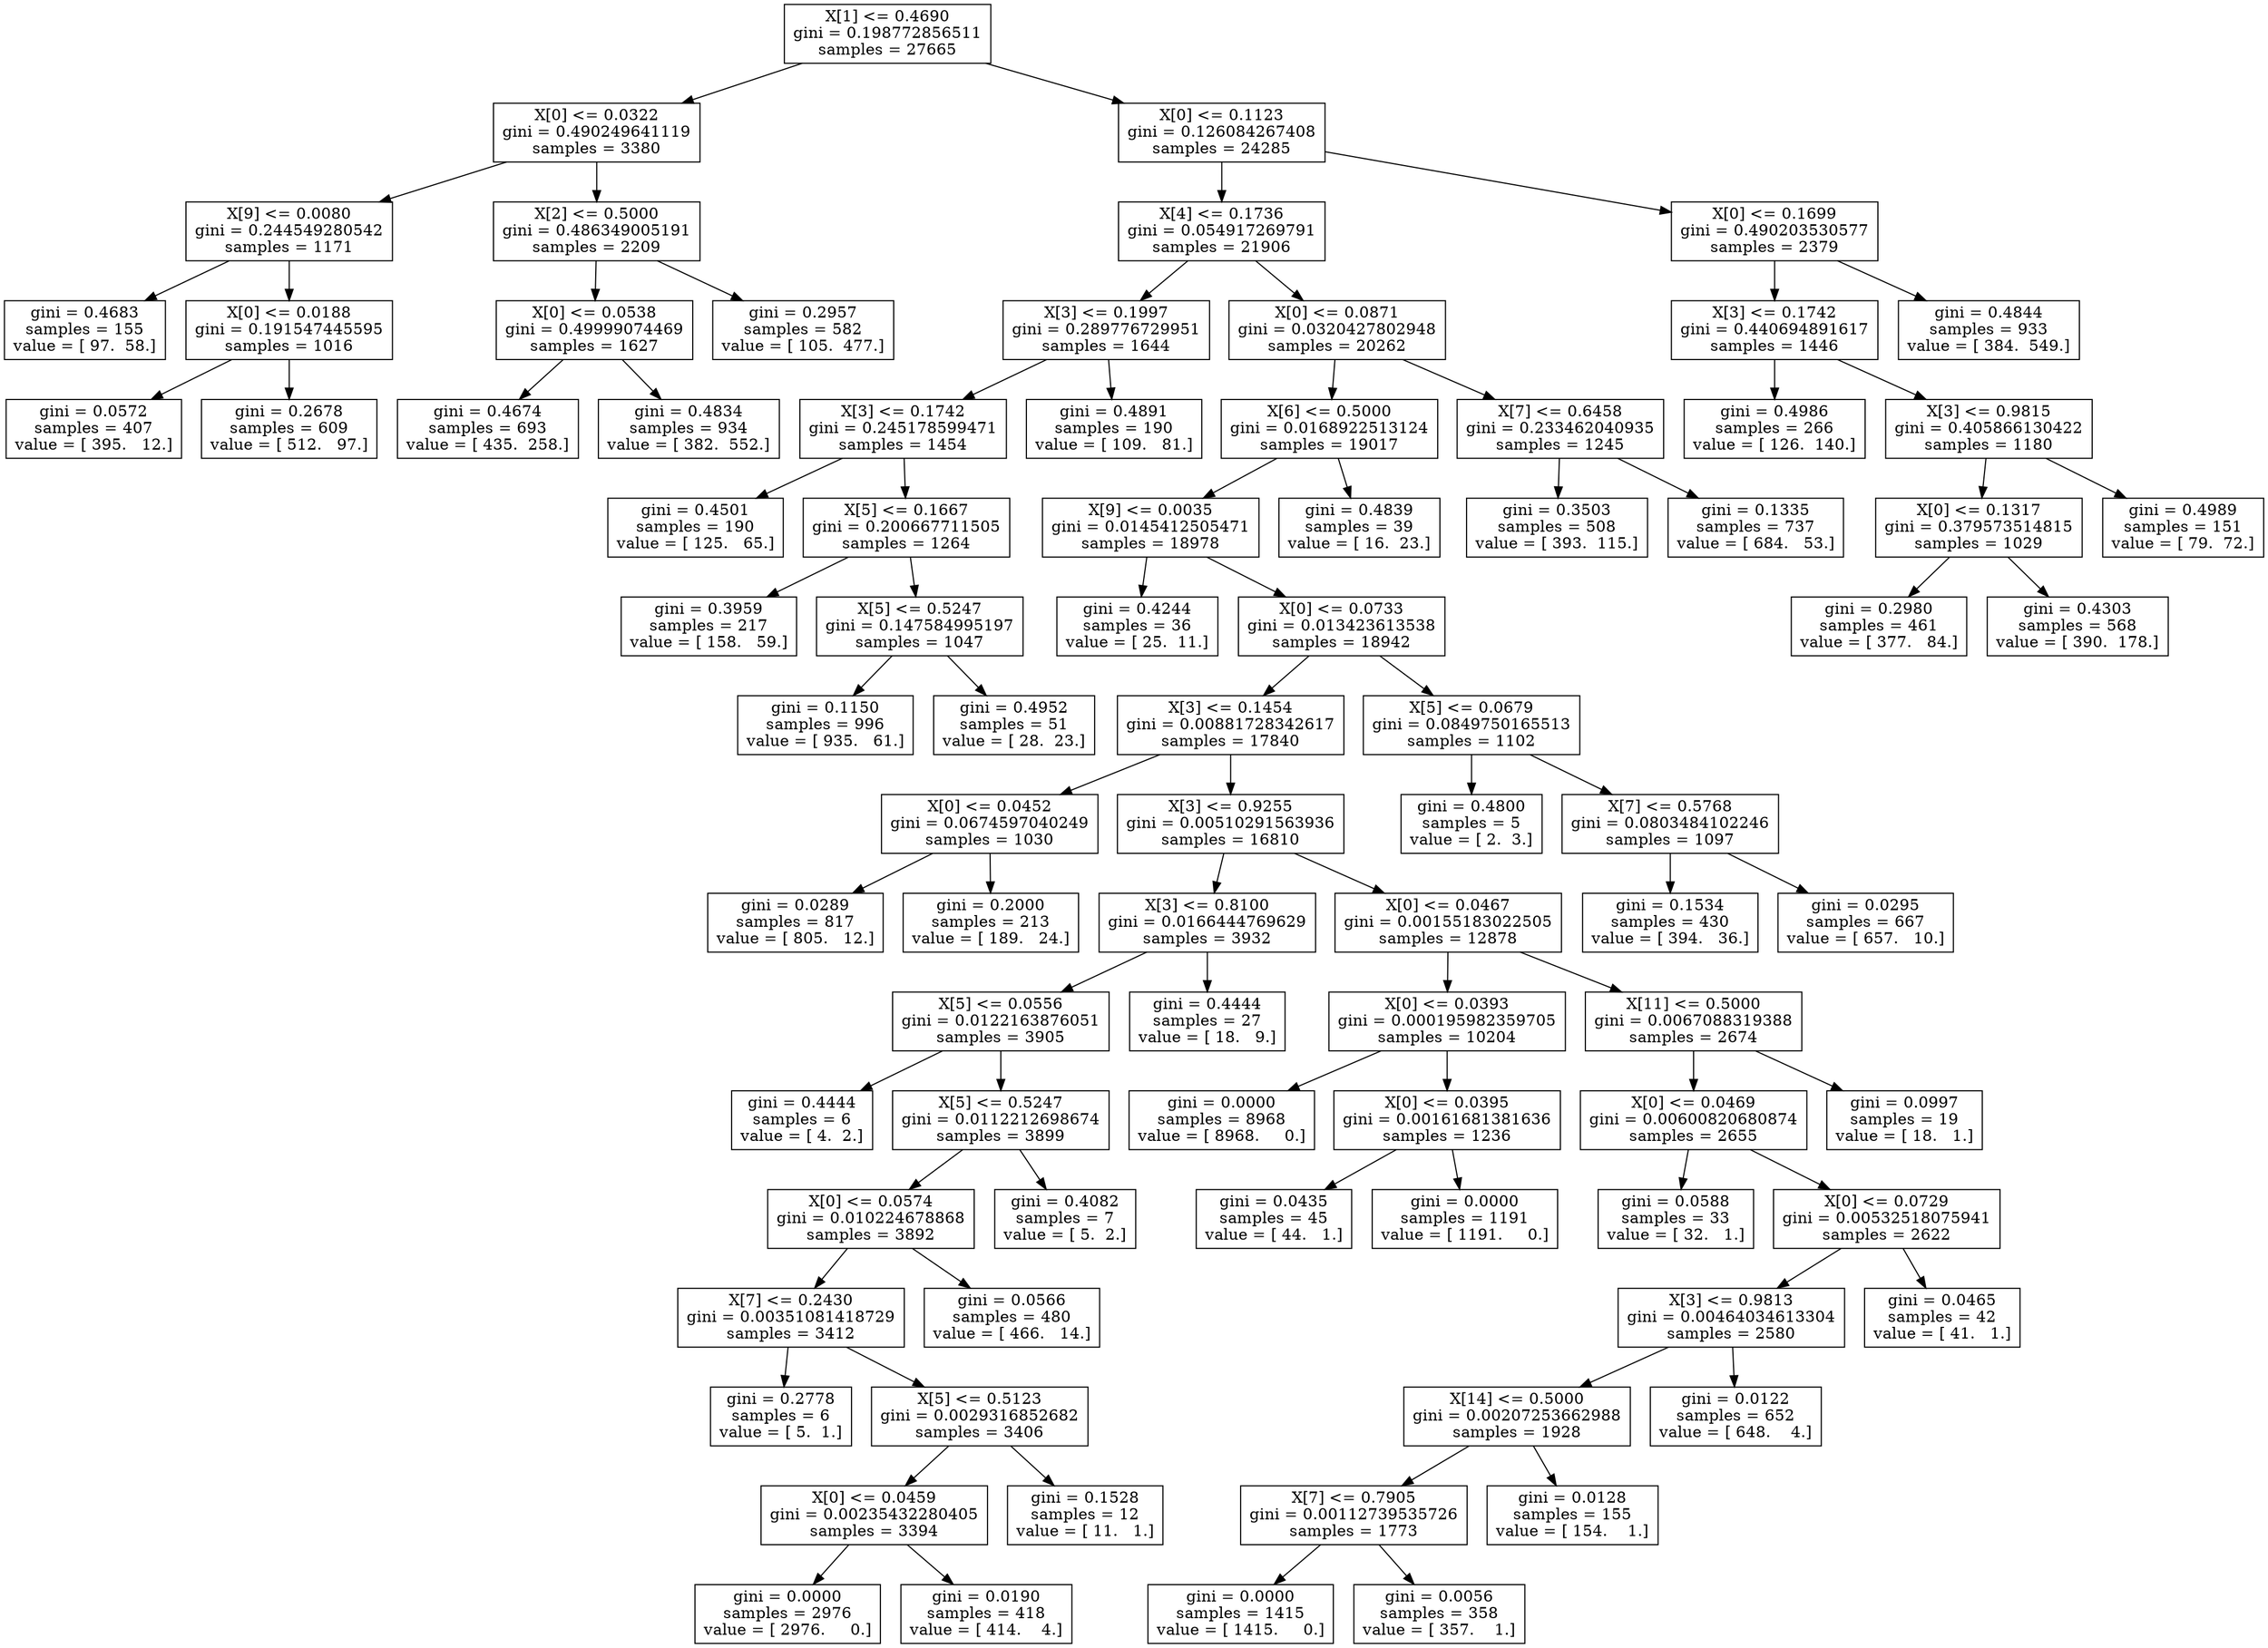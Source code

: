 digraph Tree {
0 [label="X[1] <= 0.4690\ngini = 0.198772856511\nsamples = 27665", shape="box"] ;
1 [label="X[0] <= 0.0322\ngini = 0.490249641119\nsamples = 3380", shape="box"] ;
0 -> 1 ;
2 [label="X[9] <= 0.0080\ngini = 0.244549280542\nsamples = 1171", shape="box"] ;
1 -> 2 ;
3 [label="gini = 0.4683\nsamples = 155\nvalue = [ 97.  58.]", shape="box"] ;
2 -> 3 ;
4 [label="X[0] <= 0.0188\ngini = 0.191547445595\nsamples = 1016", shape="box"] ;
2 -> 4 ;
5 [label="gini = 0.0572\nsamples = 407\nvalue = [ 395.   12.]", shape="box"] ;
4 -> 5 ;
6 [label="gini = 0.2678\nsamples = 609\nvalue = [ 512.   97.]", shape="box"] ;
4 -> 6 ;
7 [label="X[2] <= 0.5000\ngini = 0.486349005191\nsamples = 2209", shape="box"] ;
1 -> 7 ;
8 [label="X[0] <= 0.0538\ngini = 0.49999074469\nsamples = 1627", shape="box"] ;
7 -> 8 ;
9 [label="gini = 0.4674\nsamples = 693\nvalue = [ 435.  258.]", shape="box"] ;
8 -> 9 ;
10 [label="gini = 0.4834\nsamples = 934\nvalue = [ 382.  552.]", shape="box"] ;
8 -> 10 ;
11 [label="gini = 0.2957\nsamples = 582\nvalue = [ 105.  477.]", shape="box"] ;
7 -> 11 ;
12 [label="X[0] <= 0.1123\ngini = 0.126084267408\nsamples = 24285", shape="box"] ;
0 -> 12 ;
13 [label="X[4] <= 0.1736\ngini = 0.054917269791\nsamples = 21906", shape="box"] ;
12 -> 13 ;
14 [label="X[3] <= 0.1997\ngini = 0.289776729951\nsamples = 1644", shape="box"] ;
13 -> 14 ;
15 [label="X[3] <= 0.1742\ngini = 0.245178599471\nsamples = 1454", shape="box"] ;
14 -> 15 ;
16 [label="gini = 0.4501\nsamples = 190\nvalue = [ 125.   65.]", shape="box"] ;
15 -> 16 ;
17 [label="X[5] <= 0.1667\ngini = 0.200667711505\nsamples = 1264", shape="box"] ;
15 -> 17 ;
18 [label="gini = 0.3959\nsamples = 217\nvalue = [ 158.   59.]", shape="box"] ;
17 -> 18 ;
19 [label="X[5] <= 0.5247\ngini = 0.147584995197\nsamples = 1047", shape="box"] ;
17 -> 19 ;
20 [label="gini = 0.1150\nsamples = 996\nvalue = [ 935.   61.]", shape="box"] ;
19 -> 20 ;
21 [label="gini = 0.4952\nsamples = 51\nvalue = [ 28.  23.]", shape="box"] ;
19 -> 21 ;
22 [label="gini = 0.4891\nsamples = 190\nvalue = [ 109.   81.]", shape="box"] ;
14 -> 22 ;
23 [label="X[0] <= 0.0871\ngini = 0.0320427802948\nsamples = 20262", shape="box"] ;
13 -> 23 ;
24 [label="X[6] <= 0.5000\ngini = 0.0168922513124\nsamples = 19017", shape="box"] ;
23 -> 24 ;
25 [label="X[9] <= 0.0035\ngini = 0.0145412505471\nsamples = 18978", shape="box"] ;
24 -> 25 ;
26 [label="gini = 0.4244\nsamples = 36\nvalue = [ 25.  11.]", shape="box"] ;
25 -> 26 ;
27 [label="X[0] <= 0.0733\ngini = 0.013423613538\nsamples = 18942", shape="box"] ;
25 -> 27 ;
28 [label="X[3] <= 0.1454\ngini = 0.00881728342617\nsamples = 17840", shape="box"] ;
27 -> 28 ;
29 [label="X[0] <= 0.0452\ngini = 0.0674597040249\nsamples = 1030", shape="box"] ;
28 -> 29 ;
30 [label="gini = 0.0289\nsamples = 817\nvalue = [ 805.   12.]", shape="box"] ;
29 -> 30 ;
31 [label="gini = 0.2000\nsamples = 213\nvalue = [ 189.   24.]", shape="box"] ;
29 -> 31 ;
32 [label="X[3] <= 0.9255\ngini = 0.00510291563936\nsamples = 16810", shape="box"] ;
28 -> 32 ;
33 [label="X[3] <= 0.8100\ngini = 0.0166444769629\nsamples = 3932", shape="box"] ;
32 -> 33 ;
34 [label="X[5] <= 0.0556\ngini = 0.0122163876051\nsamples = 3905", shape="box"] ;
33 -> 34 ;
35 [label="gini = 0.4444\nsamples = 6\nvalue = [ 4.  2.]", shape="box"] ;
34 -> 35 ;
36 [label="X[5] <= 0.5247\ngini = 0.0112212698674\nsamples = 3899", shape="box"] ;
34 -> 36 ;
37 [label="X[0] <= 0.0574\ngini = 0.010224678868\nsamples = 3892", shape="box"] ;
36 -> 37 ;
38 [label="X[7] <= 0.2430\ngini = 0.00351081418729\nsamples = 3412", shape="box"] ;
37 -> 38 ;
39 [label="gini = 0.2778\nsamples = 6\nvalue = [ 5.  1.]", shape="box"] ;
38 -> 39 ;
40 [label="X[5] <= 0.5123\ngini = 0.0029316852682\nsamples = 3406", shape="box"] ;
38 -> 40 ;
41 [label="X[0] <= 0.0459\ngini = 0.00235432280405\nsamples = 3394", shape="box"] ;
40 -> 41 ;
42 [label="gini = 0.0000\nsamples = 2976\nvalue = [ 2976.     0.]", shape="box"] ;
41 -> 42 ;
43 [label="gini = 0.0190\nsamples = 418\nvalue = [ 414.    4.]", shape="box"] ;
41 -> 43 ;
44 [label="gini = 0.1528\nsamples = 12\nvalue = [ 11.   1.]", shape="box"] ;
40 -> 44 ;
45 [label="gini = 0.0566\nsamples = 480\nvalue = [ 466.   14.]", shape="box"] ;
37 -> 45 ;
46 [label="gini = 0.4082\nsamples = 7\nvalue = [ 5.  2.]", shape="box"] ;
36 -> 46 ;
47 [label="gini = 0.4444\nsamples = 27\nvalue = [ 18.   9.]", shape="box"] ;
33 -> 47 ;
48 [label="X[0] <= 0.0467\ngini = 0.00155183022505\nsamples = 12878", shape="box"] ;
32 -> 48 ;
49 [label="X[0] <= 0.0393\ngini = 0.000195982359705\nsamples = 10204", shape="box"] ;
48 -> 49 ;
50 [label="gini = 0.0000\nsamples = 8968\nvalue = [ 8968.     0.]", shape="box"] ;
49 -> 50 ;
51 [label="X[0] <= 0.0395\ngini = 0.00161681381636\nsamples = 1236", shape="box"] ;
49 -> 51 ;
52 [label="gini = 0.0435\nsamples = 45\nvalue = [ 44.   1.]", shape="box"] ;
51 -> 52 ;
53 [label="gini = 0.0000\nsamples = 1191\nvalue = [ 1191.     0.]", shape="box"] ;
51 -> 53 ;
54 [label="X[11] <= 0.5000\ngini = 0.0067088319388\nsamples = 2674", shape="box"] ;
48 -> 54 ;
55 [label="X[0] <= 0.0469\ngini = 0.00600820680874\nsamples = 2655", shape="box"] ;
54 -> 55 ;
56 [label="gini = 0.0588\nsamples = 33\nvalue = [ 32.   1.]", shape="box"] ;
55 -> 56 ;
57 [label="X[0] <= 0.0729\ngini = 0.00532518075941\nsamples = 2622", shape="box"] ;
55 -> 57 ;
58 [label="X[3] <= 0.9813\ngini = 0.00464034613304\nsamples = 2580", shape="box"] ;
57 -> 58 ;
59 [label="X[14] <= 0.5000\ngini = 0.00207253662988\nsamples = 1928", shape="box"] ;
58 -> 59 ;
60 [label="X[7] <= 0.7905\ngini = 0.00112739535726\nsamples = 1773", shape="box"] ;
59 -> 60 ;
61 [label="gini = 0.0000\nsamples = 1415\nvalue = [ 1415.     0.]", shape="box"] ;
60 -> 61 ;
62 [label="gini = 0.0056\nsamples = 358\nvalue = [ 357.    1.]", shape="box"] ;
60 -> 62 ;
63 [label="gini = 0.0128\nsamples = 155\nvalue = [ 154.    1.]", shape="box"] ;
59 -> 63 ;
64 [label="gini = 0.0122\nsamples = 652\nvalue = [ 648.    4.]", shape="box"] ;
58 -> 64 ;
65 [label="gini = 0.0465\nsamples = 42\nvalue = [ 41.   1.]", shape="box"] ;
57 -> 65 ;
66 [label="gini = 0.0997\nsamples = 19\nvalue = [ 18.   1.]", shape="box"] ;
54 -> 66 ;
67 [label="X[5] <= 0.0679\ngini = 0.0849750165513\nsamples = 1102", shape="box"] ;
27 -> 67 ;
68 [label="gini = 0.4800\nsamples = 5\nvalue = [ 2.  3.]", shape="box"] ;
67 -> 68 ;
69 [label="X[7] <= 0.5768\ngini = 0.0803484102246\nsamples = 1097", shape="box"] ;
67 -> 69 ;
70 [label="gini = 0.1534\nsamples = 430\nvalue = [ 394.   36.]", shape="box"] ;
69 -> 70 ;
71 [label="gini = 0.0295\nsamples = 667\nvalue = [ 657.   10.]", shape="box"] ;
69 -> 71 ;
72 [label="gini = 0.4839\nsamples = 39\nvalue = [ 16.  23.]", shape="box"] ;
24 -> 72 ;
73 [label="X[7] <= 0.6458\ngini = 0.233462040935\nsamples = 1245", shape="box"] ;
23 -> 73 ;
74 [label="gini = 0.3503\nsamples = 508\nvalue = [ 393.  115.]", shape="box"] ;
73 -> 74 ;
75 [label="gini = 0.1335\nsamples = 737\nvalue = [ 684.   53.]", shape="box"] ;
73 -> 75 ;
76 [label="X[0] <= 0.1699\ngini = 0.490203530577\nsamples = 2379", shape="box"] ;
12 -> 76 ;
77 [label="X[3] <= 0.1742\ngini = 0.440694891617\nsamples = 1446", shape="box"] ;
76 -> 77 ;
78 [label="gini = 0.4986\nsamples = 266\nvalue = [ 126.  140.]", shape="box"] ;
77 -> 78 ;
79 [label="X[3] <= 0.9815\ngini = 0.405866130422\nsamples = 1180", shape="box"] ;
77 -> 79 ;
80 [label="X[0] <= 0.1317\ngini = 0.379573514815\nsamples = 1029", shape="box"] ;
79 -> 80 ;
81 [label="gini = 0.2980\nsamples = 461\nvalue = [ 377.   84.]", shape="box"] ;
80 -> 81 ;
82 [label="gini = 0.4303\nsamples = 568\nvalue = [ 390.  178.]", shape="box"] ;
80 -> 82 ;
83 [label="gini = 0.4989\nsamples = 151\nvalue = [ 79.  72.]", shape="box"] ;
79 -> 83 ;
84 [label="gini = 0.4844\nsamples = 933\nvalue = [ 384.  549.]", shape="box"] ;
76 -> 84 ;
}